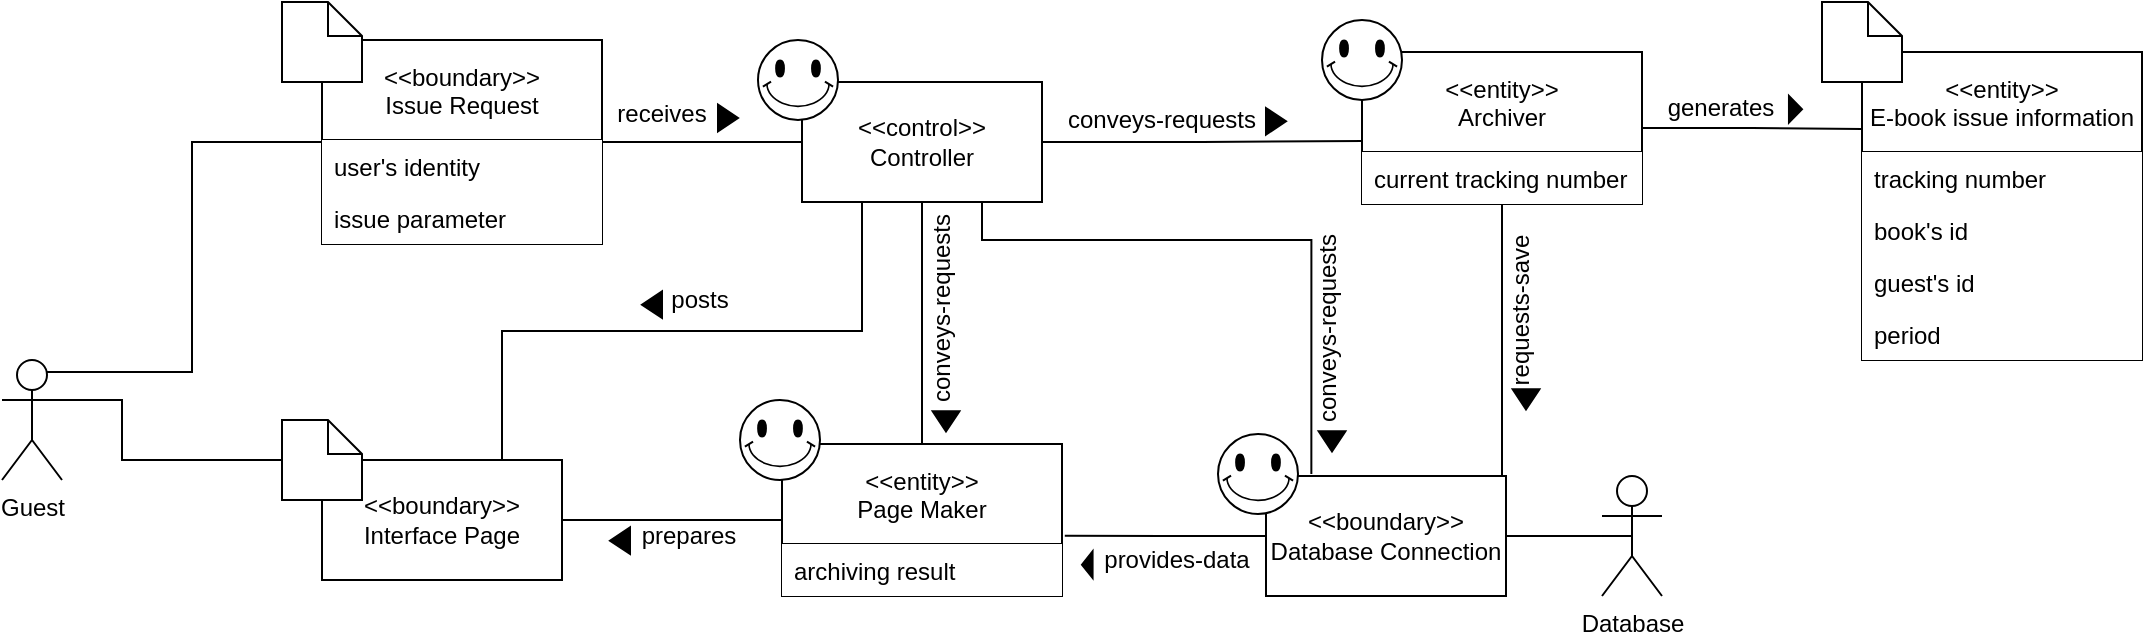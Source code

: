 <mxfile version="14.6.6" type="github">
  <diagram id="Ahu1lWfsLy-Kstf_tas9" name="Page-1">
    <mxGraphModel dx="1697" dy="1043" grid="1" gridSize="10" guides="1" tooltips="1" connect="1" arrows="1" fold="1" page="1" pageScale="1" pageWidth="827" pageHeight="1169" math="0" shadow="0">
      <root>
        <mxCell id="0" />
        <mxCell id="1" parent="0" />
        <mxCell id="RzItGrPprOTBNBFDB4bP-28" style="edgeStyle=orthogonalEdgeStyle;rounded=0;orthogonalLoop=1;jettySize=auto;html=1;entryX=0.5;entryY=0;entryDx=0;entryDy=0;endArrow=none;endFill=0;" edge="1" parent="1" source="RzItGrPprOTBNBFDB4bP-31" target="RzItGrPprOTBNBFDB4bP-49">
          <mxGeometry relative="1" as="geometry" />
        </mxCell>
        <mxCell id="RzItGrPprOTBNBFDB4bP-30" style="edgeStyle=orthogonalEdgeStyle;rounded=0;orthogonalLoop=1;jettySize=auto;html=1;entryX=0.75;entryY=0;entryDx=0;entryDy=0;startArrow=none;startFill=0;endArrow=none;endFill=0;exitX=0.25;exitY=1;exitDx=0;exitDy=0;" edge="1" parent="1" source="RzItGrPprOTBNBFDB4bP-31" target="RzItGrPprOTBNBFDB4bP-33">
          <mxGeometry relative="1" as="geometry" />
        </mxCell>
        <mxCell id="RzItGrPprOTBNBFDB4bP-97" style="edgeStyle=orthogonalEdgeStyle;rounded=0;orthogonalLoop=1;jettySize=auto;html=1;endArrow=none;endFill=0;entryX=0.004;entryY=0.586;entryDx=0;entryDy=0;entryPerimeter=0;" edge="1" parent="1" source="RzItGrPprOTBNBFDB4bP-31" target="RzItGrPprOTBNBFDB4bP-105">
          <mxGeometry relative="1" as="geometry">
            <mxPoint x="850" y="321" as="targetPoint" />
          </mxGeometry>
        </mxCell>
        <mxCell id="RzItGrPprOTBNBFDB4bP-31" value="&amp;lt;&amp;lt;control&amp;gt;&amp;gt;&lt;br&gt;Controller" style="rounded=0;whiteSpace=wrap;html=1;" vertex="1" parent="1">
          <mxGeometry x="570" y="291" width="120" height="60" as="geometry" />
        </mxCell>
        <mxCell id="RzItGrPprOTBNBFDB4bP-32" style="edgeStyle=orthogonalEdgeStyle;rounded=0;orthogonalLoop=1;jettySize=auto;html=1;exitX=1;exitY=0.5;exitDx=0;exitDy=0;entryX=0;entryY=0.5;entryDx=0;entryDy=0;endArrow=none;endFill=0;startArrow=none;startFill=0;" edge="1" parent="1" source="RzItGrPprOTBNBFDB4bP-33" target="RzItGrPprOTBNBFDB4bP-49">
          <mxGeometry relative="1" as="geometry" />
        </mxCell>
        <mxCell id="RzItGrPprOTBNBFDB4bP-33" value="&amp;lt;&amp;lt;boundary&amp;gt;&amp;gt;&lt;br&gt;Interface Page" style="rounded=0;whiteSpace=wrap;html=1;" vertex="1" parent="1">
          <mxGeometry x="330" y="480" width="120" height="60" as="geometry" />
        </mxCell>
        <mxCell id="RzItGrPprOTBNBFDB4bP-34" style="edgeStyle=orthogonalEdgeStyle;rounded=0;orthogonalLoop=1;jettySize=auto;html=1;endArrow=none;endFill=0;entryX=0.75;entryY=1;entryDx=0;entryDy=0;exitX=0.189;exitY=-0.017;exitDx=0;exitDy=0;exitPerimeter=0;" edge="1" parent="1" source="RzItGrPprOTBNBFDB4bP-36" target="RzItGrPprOTBNBFDB4bP-31">
          <mxGeometry relative="1" as="geometry">
            <Array as="points">
              <mxPoint x="825" y="370" />
              <mxPoint x="660" y="370" />
            </Array>
          </mxGeometry>
        </mxCell>
        <mxCell id="RzItGrPprOTBNBFDB4bP-117" style="edgeStyle=orthogonalEdgeStyle;rounded=0;orthogonalLoop=1;jettySize=auto;html=1;entryX=1.01;entryY=0.603;entryDx=0;entryDy=0;entryPerimeter=0;endArrow=none;endFill=0;" edge="1" parent="1" source="RzItGrPprOTBNBFDB4bP-36" target="RzItGrPprOTBNBFDB4bP-49">
          <mxGeometry relative="1" as="geometry" />
        </mxCell>
        <mxCell id="RzItGrPprOTBNBFDB4bP-36" value="&amp;lt;&amp;lt;boundary&amp;gt;&amp;gt;&lt;br&gt;Database Connection" style="rounded=0;whiteSpace=wrap;html=1;" vertex="1" parent="1">
          <mxGeometry x="802" y="488" width="120" height="60" as="geometry" />
        </mxCell>
        <mxCell id="RzItGrPprOTBNBFDB4bP-37" style="edgeStyle=orthogonalEdgeStyle;rounded=0;orthogonalLoop=1;jettySize=auto;html=1;exitX=0.5;exitY=0.5;exitDx=0;exitDy=0;exitPerimeter=0;endArrow=none;endFill=0;" edge="1" parent="1" source="RzItGrPprOTBNBFDB4bP-38" target="RzItGrPprOTBNBFDB4bP-36">
          <mxGeometry relative="1" as="geometry" />
        </mxCell>
        <mxCell id="RzItGrPprOTBNBFDB4bP-38" value="Database" style="shape=umlActor;verticalLabelPosition=bottom;verticalAlign=top;html=1;outlineConnect=0;" vertex="1" parent="1">
          <mxGeometry x="970" y="488" width="30" height="60" as="geometry" />
        </mxCell>
        <mxCell id="RzItGrPprOTBNBFDB4bP-39" style="edgeStyle=orthogonalEdgeStyle;rounded=0;orthogonalLoop=1;jettySize=auto;html=1;entryX=0;entryY=0.5;entryDx=0;entryDy=0;endArrow=none;endFill=0;exitX=0.75;exitY=0.1;exitDx=0;exitDy=0;exitPerimeter=0;" edge="1" parent="1" source="RzItGrPprOTBNBFDB4bP-41" target="RzItGrPprOTBNBFDB4bP-43">
          <mxGeometry relative="1" as="geometry" />
        </mxCell>
        <mxCell id="RzItGrPprOTBNBFDB4bP-40" style="edgeStyle=orthogonalEdgeStyle;rounded=0;orthogonalLoop=1;jettySize=auto;html=1;endArrow=none;endFill=0;exitX=1;exitY=0.333;exitDx=0;exitDy=0;exitPerimeter=0;" edge="1" parent="1" source="RzItGrPprOTBNBFDB4bP-41" target="RzItGrPprOTBNBFDB4bP-33">
          <mxGeometry relative="1" as="geometry">
            <Array as="points">
              <mxPoint x="230" y="450" />
              <mxPoint x="230" y="480" />
              <mxPoint x="430" y="480" />
            </Array>
          </mxGeometry>
        </mxCell>
        <mxCell id="RzItGrPprOTBNBFDB4bP-41" value="Guest" style="shape=umlActor;verticalLabelPosition=bottom;verticalAlign=top;html=1;outlineConnect=0;" vertex="1" parent="1">
          <mxGeometry x="170" y="430" width="30" height="60" as="geometry" />
        </mxCell>
        <mxCell id="RzItGrPprOTBNBFDB4bP-42" style="edgeStyle=orthogonalEdgeStyle;rounded=0;orthogonalLoop=1;jettySize=auto;html=1;exitX=1;exitY=0.5;exitDx=0;exitDy=0;entryX=0;entryY=0.5;entryDx=0;entryDy=0;endArrow=none;endFill=0;" edge="1" parent="1" source="RzItGrPprOTBNBFDB4bP-43" target="RzItGrPprOTBNBFDB4bP-31">
          <mxGeometry relative="1" as="geometry" />
        </mxCell>
        <mxCell id="RzItGrPprOTBNBFDB4bP-43" value="&lt;&lt;boundary&gt;&gt;&#xa;Issue Request" style="swimlane;fontStyle=0;childLayout=stackLayout;horizontal=1;startSize=50;horizontalStack=0;resizeParent=1;resizeParentMax=0;resizeLast=0;collapsible=1;marginBottom=0;" vertex="1" parent="1">
          <mxGeometry x="330" y="270" width="140" height="102" as="geometry">
            <mxRectangle x="330" y="270" width="120" height="50" as="alternateBounds" />
          </mxGeometry>
        </mxCell>
        <mxCell id="RzItGrPprOTBNBFDB4bP-44" value="user&#39;s identity" style="text;align=left;verticalAlign=top;spacingLeft=4;spacingRight=4;overflow=hidden;rotatable=0;points=[[0,0.5],[1,0.5]];portConstraint=eastwest;fillColor=#ffffff;" vertex="1" parent="RzItGrPprOTBNBFDB4bP-43">
          <mxGeometry y="50" width="140" height="26" as="geometry" />
        </mxCell>
        <mxCell id="RzItGrPprOTBNBFDB4bP-45" value="issue parameter" style="text;align=left;verticalAlign=top;spacingLeft=4;spacingRight=4;overflow=hidden;rotatable=0;points=[[0,0.5],[1,0.5]];portConstraint=eastwest;fillColor=#ffffff;" vertex="1" parent="RzItGrPprOTBNBFDB4bP-43">
          <mxGeometry y="76" width="140" height="26" as="geometry" />
        </mxCell>
        <mxCell id="RzItGrPprOTBNBFDB4bP-49" value="&lt;&lt;entity&gt;&gt;&#xa;Page Maker" style="swimlane;fontStyle=0;childLayout=stackLayout;horizontal=1;startSize=50;horizontalStack=0;resizeParent=1;resizeParentMax=0;resizeLast=0;collapsible=1;marginBottom=0;" vertex="1" parent="1">
          <mxGeometry x="560" y="472" width="140" height="76" as="geometry" />
        </mxCell>
        <mxCell id="RzItGrPprOTBNBFDB4bP-50" value="archiving result" style="text;align=left;verticalAlign=top;spacingLeft=4;spacingRight=4;overflow=hidden;rotatable=0;points=[[0,0.5],[1,0.5]];portConstraint=eastwest;fillColor=#ffffff;" vertex="1" parent="RzItGrPprOTBNBFDB4bP-49">
          <mxGeometry y="50" width="140" height="26" as="geometry" />
        </mxCell>
        <mxCell id="RzItGrPprOTBNBFDB4bP-51" value="" style="verticalLabelPosition=bottom;verticalAlign=top;html=1;shape=mxgraph.basic.smiley" vertex="1" parent="1">
          <mxGeometry x="539" y="450" width="40" height="40" as="geometry" />
        </mxCell>
        <mxCell id="RzItGrPprOTBNBFDB4bP-52" value="" style="verticalLabelPosition=bottom;verticalAlign=top;html=1;shape=mxgraph.basic.smiley" vertex="1" parent="1">
          <mxGeometry x="548" y="270" width="40" height="40" as="geometry" />
        </mxCell>
        <mxCell id="RzItGrPprOTBNBFDB4bP-53" value="" style="verticalLabelPosition=bottom;verticalAlign=top;html=1;shape=mxgraph.basic.smiley" vertex="1" parent="1">
          <mxGeometry x="778" y="467" width="40" height="40" as="geometry" />
        </mxCell>
        <mxCell id="RzItGrPprOTBNBFDB4bP-55" value="" style="shape=note2;boundedLbl=1;whiteSpace=wrap;html=1;size=17;verticalAlign=top;align=center;fillColor=#ffffff;" vertex="1" parent="1">
          <mxGeometry x="310" y="251" width="40" height="40" as="geometry" />
        </mxCell>
        <mxCell id="RzItGrPprOTBNBFDB4bP-56" value="" style="shape=note2;boundedLbl=1;whiteSpace=wrap;html=1;size=17;verticalAlign=top;align=center;fillColor=#ffffff;" vertex="1" parent="1">
          <mxGeometry x="310" y="460" width="40" height="40" as="geometry" />
        </mxCell>
        <mxCell id="RzItGrPprOTBNBFDB4bP-64" value="" style="group;rotation=90;" vertex="1" connectable="0" parent="1">
          <mxGeometry x="587" y="400" width="112" height="20" as="geometry" />
        </mxCell>
        <mxCell id="RzItGrPprOTBNBFDB4bP-65" value="conveys-requests" style="text;html=1;strokeColor=none;fillColor=none;align=center;verticalAlign=middle;whiteSpace=wrap;rounded=0;rotation=-90;" vertex="1" parent="RzItGrPprOTBNBFDB4bP-64">
          <mxGeometry x="3" y="-6" width="100" height="20" as="geometry" />
        </mxCell>
        <mxCell id="RzItGrPprOTBNBFDB4bP-66" value="" style="triangle;whiteSpace=wrap;html=1;fillColor=#000000;rotation=90;" vertex="1" parent="RzItGrPprOTBNBFDB4bP-64">
          <mxGeometry x="50" y="54" width="10" height="13.33" as="geometry" />
        </mxCell>
        <mxCell id="RzItGrPprOTBNBFDB4bP-67" value="" style="group" vertex="1" connectable="0" parent="1">
          <mxGeometry x="490" y="390" width="49" height="20" as="geometry" />
        </mxCell>
        <mxCell id="RzItGrPprOTBNBFDB4bP-68" value="posts" style="text;html=1;strokeColor=none;fillColor=none;align=center;verticalAlign=middle;whiteSpace=wrap;rounded=0;" vertex="1" parent="RzItGrPprOTBNBFDB4bP-67">
          <mxGeometry x="9" width="40" height="20" as="geometry" />
        </mxCell>
        <mxCell id="RzItGrPprOTBNBFDB4bP-69" value="" style="triangle;whiteSpace=wrap;html=1;fillColor=#000000;rotation=-180;" vertex="1" parent="RzItGrPprOTBNBFDB4bP-67">
          <mxGeometry y="5.67" width="10" height="13.33" as="geometry" />
        </mxCell>
        <mxCell id="RzItGrPprOTBNBFDB4bP-70" value="" style="group" vertex="1" connectable="0" parent="1">
          <mxGeometry x="474" y="508" width="70" height="20" as="geometry" />
        </mxCell>
        <mxCell id="RzItGrPprOTBNBFDB4bP-71" value="prepares" style="text;html=1;strokeColor=none;fillColor=none;align=center;verticalAlign=middle;whiteSpace=wrap;rounded=0;" vertex="1" parent="RzItGrPprOTBNBFDB4bP-70">
          <mxGeometry x="9" width="61" height="20" as="geometry" />
        </mxCell>
        <mxCell id="RzItGrPprOTBNBFDB4bP-72" value="" style="triangle;whiteSpace=wrap;html=1;fillColor=#000000;rotation=-180;" vertex="1" parent="RzItGrPprOTBNBFDB4bP-70">
          <mxGeometry y="5.67" width="10" height="13.33" as="geometry" />
        </mxCell>
        <mxCell id="RzItGrPprOTBNBFDB4bP-81" value="" style="group;rotation=90;" vertex="1" connectable="0" parent="1">
          <mxGeometry x="780" y="410" width="112" height="20" as="geometry" />
        </mxCell>
        <mxCell id="RzItGrPprOTBNBFDB4bP-82" value="conveys-requests" style="text;html=1;strokeColor=none;fillColor=none;align=center;verticalAlign=middle;whiteSpace=wrap;rounded=0;rotation=-90;" vertex="1" parent="RzItGrPprOTBNBFDB4bP-81">
          <mxGeometry x="3" y="-6" width="100" height="20" as="geometry" />
        </mxCell>
        <mxCell id="RzItGrPprOTBNBFDB4bP-83" value="" style="triangle;whiteSpace=wrap;html=1;fillColor=#000000;rotation=90;" vertex="1" parent="RzItGrPprOTBNBFDB4bP-81">
          <mxGeometry x="50" y="54" width="10" height="13.33" as="geometry" />
        </mxCell>
        <mxCell id="RzItGrPprOTBNBFDB4bP-88" style="edgeStyle=orthogonalEdgeStyle;rounded=0;orthogonalLoop=1;jettySize=auto;html=1;endArrow=none;endFill=0;" edge="1" parent="1" source="RzItGrPprOTBNBFDB4bP-105" target="RzItGrPprOTBNBFDB4bP-36">
          <mxGeometry relative="1" as="geometry">
            <mxPoint x="880" y="351" as="sourcePoint" />
            <mxPoint x="849" y="490" as="targetPoint" />
            <Array as="points">
              <mxPoint x="920" y="460" />
              <mxPoint x="920" y="460" />
            </Array>
          </mxGeometry>
        </mxCell>
        <mxCell id="RzItGrPprOTBNBFDB4bP-89" value="" style="group;rotation=90;" vertex="1" connectable="0" parent="1">
          <mxGeometry x="876" y="410" width="112" height="20" as="geometry" />
        </mxCell>
        <mxCell id="RzItGrPprOTBNBFDB4bP-90" value="requests-save" style="text;html=1;strokeColor=none;fillColor=none;align=center;verticalAlign=middle;whiteSpace=wrap;rounded=0;rotation=-90;" vertex="1" parent="RzItGrPprOTBNBFDB4bP-89">
          <mxGeometry x="11.5" y="-14.5" width="83" height="20" as="geometry" />
        </mxCell>
        <mxCell id="RzItGrPprOTBNBFDB4bP-91" value="" style="triangle;whiteSpace=wrap;html=1;fillColor=#000000;rotation=90;" vertex="1" parent="RzItGrPprOTBNBFDB4bP-89">
          <mxGeometry x="51" y="33" width="10" height="13.33" as="geometry" />
        </mxCell>
        <mxCell id="RzItGrPprOTBNBFDB4bP-92" value="&lt;&lt;entity&gt;&gt;&#xa;E-book issue information" style="swimlane;fontStyle=0;childLayout=stackLayout;horizontal=1;startSize=50;horizontalStack=0;resizeParent=1;resizeParentMax=0;resizeLast=0;collapsible=1;marginBottom=0;" vertex="1" parent="1">
          <mxGeometry x="1100" y="276" width="140" height="154" as="geometry">
            <mxRectangle x="330" y="270" width="120" height="50" as="alternateBounds" />
          </mxGeometry>
        </mxCell>
        <mxCell id="RzItGrPprOTBNBFDB4bP-93" value="tracking number" style="text;align=left;verticalAlign=top;spacingLeft=4;spacingRight=4;overflow=hidden;rotatable=0;points=[[0,0.5],[1,0.5]];portConstraint=eastwest;fillColor=#ffffff;" vertex="1" parent="RzItGrPprOTBNBFDB4bP-92">
          <mxGeometry y="50" width="140" height="26" as="geometry" />
        </mxCell>
        <mxCell id="RzItGrPprOTBNBFDB4bP-94" value="book&#39;s id" style="text;align=left;verticalAlign=top;spacingLeft=4;spacingRight=4;overflow=hidden;rotatable=0;points=[[0,0.5],[1,0.5]];portConstraint=eastwest;fillColor=#ffffff;" vertex="1" parent="RzItGrPprOTBNBFDB4bP-92">
          <mxGeometry y="76" width="140" height="26" as="geometry" />
        </mxCell>
        <mxCell id="RzItGrPprOTBNBFDB4bP-102" value="guest&#39;s id" style="text;align=left;verticalAlign=top;spacingLeft=4;spacingRight=4;overflow=hidden;rotatable=0;points=[[0,0.5],[1,0.5]];portConstraint=eastwest;fillColor=#ffffff;" vertex="1" parent="RzItGrPprOTBNBFDB4bP-92">
          <mxGeometry y="102" width="140" height="26" as="geometry" />
        </mxCell>
        <mxCell id="RzItGrPprOTBNBFDB4bP-103" value="period" style="text;align=left;verticalAlign=top;spacingLeft=4;spacingRight=4;overflow=hidden;rotatable=0;points=[[0,0.5],[1,0.5]];portConstraint=eastwest;fillColor=#ffffff;" vertex="1" parent="RzItGrPprOTBNBFDB4bP-92">
          <mxGeometry y="128" width="140" height="26" as="geometry" />
        </mxCell>
        <mxCell id="RzItGrPprOTBNBFDB4bP-95" value="" style="shape=note2;boundedLbl=1;whiteSpace=wrap;html=1;size=17;verticalAlign=top;align=center;fillColor=#ffffff;" vertex="1" parent="1">
          <mxGeometry x="1080" y="251" width="40" height="40" as="geometry" />
        </mxCell>
        <mxCell id="RzItGrPprOTBNBFDB4bP-98" value="" style="group;rotation=0;" vertex="1" connectable="0" parent="1">
          <mxGeometry x="700" y="300" width="112" height="20" as="geometry" />
        </mxCell>
        <mxCell id="RzItGrPprOTBNBFDB4bP-99" value="conveys-requests" style="text;html=1;strokeColor=none;fillColor=none;align=center;verticalAlign=middle;whiteSpace=wrap;rounded=0;rotation=0;" vertex="1" parent="RzItGrPprOTBNBFDB4bP-98">
          <mxGeometry width="100" height="20" as="geometry" />
        </mxCell>
        <mxCell id="RzItGrPprOTBNBFDB4bP-100" value="" style="triangle;whiteSpace=wrap;html=1;fillColor=#000000;rotation=0;" vertex="1" parent="RzItGrPprOTBNBFDB4bP-98">
          <mxGeometry x="102" y="4" width="10" height="13.33" as="geometry" />
        </mxCell>
        <mxCell id="RzItGrPprOTBNBFDB4bP-101" value="" style="group" vertex="1" connectable="0" parent="1">
          <mxGeometry x="480" y="296.66" width="58" height="20" as="geometry" />
        </mxCell>
        <mxCell id="RzItGrPprOTBNBFDB4bP-57" value="receives" style="text;html=1;strokeColor=none;fillColor=none;align=center;verticalAlign=middle;whiteSpace=wrap;rounded=0;" vertex="1" parent="RzItGrPprOTBNBFDB4bP-101">
          <mxGeometry width="40" height="20" as="geometry" />
        </mxCell>
        <mxCell id="RzItGrPprOTBNBFDB4bP-58" value="" style="triangle;whiteSpace=wrap;html=1;fillColor=#000000;" vertex="1" parent="RzItGrPprOTBNBFDB4bP-101">
          <mxGeometry x="48" y="5.67" width="10" height="13.33" as="geometry" />
        </mxCell>
        <mxCell id="RzItGrPprOTBNBFDB4bP-107" style="edgeStyle=orthogonalEdgeStyle;rounded=0;orthogonalLoop=1;jettySize=auto;html=1;entryX=0;entryY=0.25;entryDx=0;entryDy=0;endArrow=none;endFill=0;" edge="1" parent="1" source="RzItGrPprOTBNBFDB4bP-105" target="RzItGrPprOTBNBFDB4bP-92">
          <mxGeometry relative="1" as="geometry" />
        </mxCell>
        <mxCell id="RzItGrPprOTBNBFDB4bP-105" value="&lt;&lt;entity&gt;&gt;&#xa;Archiver" style="swimlane;fontStyle=0;childLayout=stackLayout;horizontal=1;startSize=50;horizontalStack=0;resizeParent=1;resizeParentMax=0;resizeLast=0;collapsible=1;marginBottom=0;" vertex="1" parent="1">
          <mxGeometry x="850" y="276" width="140" height="76" as="geometry" />
        </mxCell>
        <mxCell id="RzItGrPprOTBNBFDB4bP-106" value="current tracking number" style="text;align=left;verticalAlign=top;spacingLeft=4;spacingRight=4;overflow=hidden;rotatable=0;points=[[0,0.5],[1,0.5]];portConstraint=eastwest;fillColor=#ffffff;" vertex="1" parent="RzItGrPprOTBNBFDB4bP-105">
          <mxGeometry y="50" width="140" height="26" as="geometry" />
        </mxCell>
        <mxCell id="RzItGrPprOTBNBFDB4bP-87" value="" style="verticalLabelPosition=bottom;verticalAlign=top;html=1;shape=mxgraph.basic.smiley" vertex="1" parent="1">
          <mxGeometry x="830" y="260" width="40" height="40" as="geometry" />
        </mxCell>
        <mxCell id="RzItGrPprOTBNBFDB4bP-109" value="" style="group;rotation=0;" vertex="1" connectable="0" parent="1">
          <mxGeometry x="997" y="294" width="73" height="20" as="geometry" />
        </mxCell>
        <mxCell id="RzItGrPprOTBNBFDB4bP-110" value="generates" style="text;html=1;strokeColor=none;fillColor=none;align=center;verticalAlign=middle;whiteSpace=wrap;rounded=0;rotation=0;" vertex="1" parent="RzItGrPprOTBNBFDB4bP-109">
          <mxGeometry width="65.179" height="20" as="geometry" />
        </mxCell>
        <mxCell id="RzItGrPprOTBNBFDB4bP-111" value="" style="triangle;whiteSpace=wrap;html=1;fillColor=#000000;rotation=0;" vertex="1" parent="RzItGrPprOTBNBFDB4bP-109">
          <mxGeometry x="66.482" y="4" width="6.518" height="13.33" as="geometry" />
        </mxCell>
        <mxCell id="RzItGrPprOTBNBFDB4bP-114" value="" style="group" vertex="1" connectable="0" parent="1">
          <mxGeometry x="710" y="520" width="90" height="20" as="geometry" />
        </mxCell>
        <mxCell id="RzItGrPprOTBNBFDB4bP-115" value="provides-data" style="text;html=1;strokeColor=none;fillColor=none;align=center;verticalAlign=middle;whiteSpace=wrap;rounded=0;" vertex="1" parent="RzItGrPprOTBNBFDB4bP-114">
          <mxGeometry x="4.762" width="85.238" height="20" as="geometry" />
        </mxCell>
        <mxCell id="RzItGrPprOTBNBFDB4bP-116" value="" style="triangle;whiteSpace=wrap;html=1;fillColor=#000000;rotation=-180;" vertex="1" parent="RzItGrPprOTBNBFDB4bP-114">
          <mxGeometry y="5.67" width="5.294" height="13.33" as="geometry" />
        </mxCell>
      </root>
    </mxGraphModel>
  </diagram>
</mxfile>
